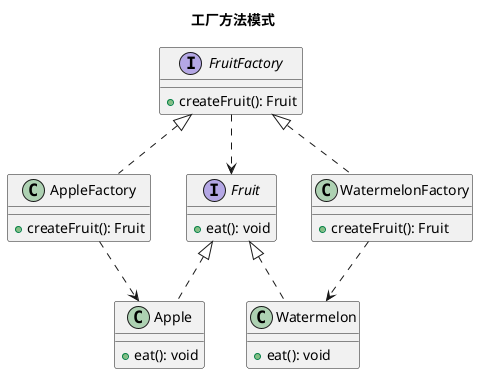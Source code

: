 @startuml
title 工厂方法模式

interface Fruit {
    + eat(): void
}

class Apple implements Fruit {
    + eat(): void
}

class Watermelon implements Fruit {
    + eat(): void
}

interface FruitFactory {
    + createFruit(): Fruit
}

class AppleFactory implements FruitFactory {
    + createFruit(): Fruit
}

class WatermelonFactory implements FruitFactory {
    + createFruit(): Fruit
}

FruitFactory ..> Fruit
AppleFactory ..> Apple
WatermelonFactory ..> Watermelon

@enduml